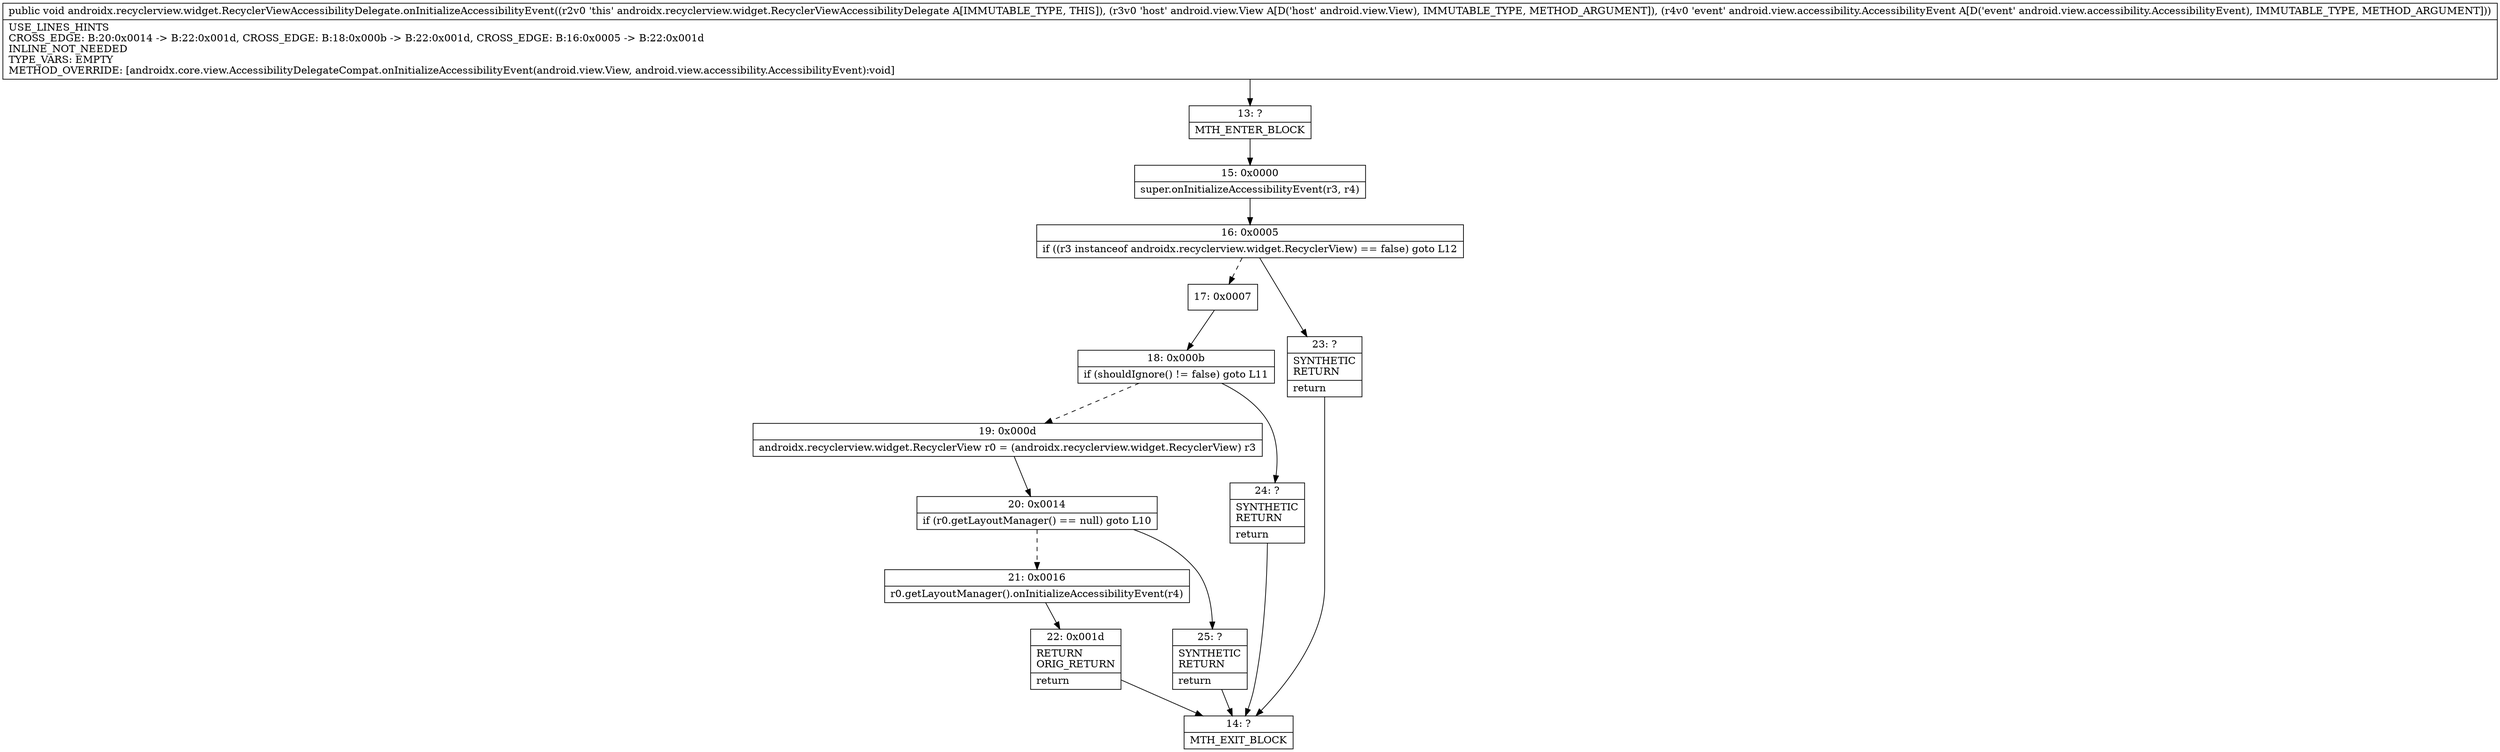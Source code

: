 digraph "CFG forandroidx.recyclerview.widget.RecyclerViewAccessibilityDelegate.onInitializeAccessibilityEvent(Landroid\/view\/View;Landroid\/view\/accessibility\/AccessibilityEvent;)V" {
Node_13 [shape=record,label="{13\:\ ?|MTH_ENTER_BLOCK\l}"];
Node_15 [shape=record,label="{15\:\ 0x0000|super.onInitializeAccessibilityEvent(r3, r4)\l}"];
Node_16 [shape=record,label="{16\:\ 0x0005|if ((r3 instanceof androidx.recyclerview.widget.RecyclerView) == false) goto L12\l}"];
Node_17 [shape=record,label="{17\:\ 0x0007}"];
Node_18 [shape=record,label="{18\:\ 0x000b|if (shouldIgnore() != false) goto L11\l}"];
Node_19 [shape=record,label="{19\:\ 0x000d|androidx.recyclerview.widget.RecyclerView r0 = (androidx.recyclerview.widget.RecyclerView) r3\l}"];
Node_20 [shape=record,label="{20\:\ 0x0014|if (r0.getLayoutManager() == null) goto L10\l}"];
Node_21 [shape=record,label="{21\:\ 0x0016|r0.getLayoutManager().onInitializeAccessibilityEvent(r4)\l}"];
Node_22 [shape=record,label="{22\:\ 0x001d|RETURN\lORIG_RETURN\l|return\l}"];
Node_14 [shape=record,label="{14\:\ ?|MTH_EXIT_BLOCK\l}"];
Node_25 [shape=record,label="{25\:\ ?|SYNTHETIC\lRETURN\l|return\l}"];
Node_24 [shape=record,label="{24\:\ ?|SYNTHETIC\lRETURN\l|return\l}"];
Node_23 [shape=record,label="{23\:\ ?|SYNTHETIC\lRETURN\l|return\l}"];
MethodNode[shape=record,label="{public void androidx.recyclerview.widget.RecyclerViewAccessibilityDelegate.onInitializeAccessibilityEvent((r2v0 'this' androidx.recyclerview.widget.RecyclerViewAccessibilityDelegate A[IMMUTABLE_TYPE, THIS]), (r3v0 'host' android.view.View A[D('host' android.view.View), IMMUTABLE_TYPE, METHOD_ARGUMENT]), (r4v0 'event' android.view.accessibility.AccessibilityEvent A[D('event' android.view.accessibility.AccessibilityEvent), IMMUTABLE_TYPE, METHOD_ARGUMENT]))  | USE_LINES_HINTS\lCROSS_EDGE: B:20:0x0014 \-\> B:22:0x001d, CROSS_EDGE: B:18:0x000b \-\> B:22:0x001d, CROSS_EDGE: B:16:0x0005 \-\> B:22:0x001d\lINLINE_NOT_NEEDED\lTYPE_VARS: EMPTY\lMETHOD_OVERRIDE: [androidx.core.view.AccessibilityDelegateCompat.onInitializeAccessibilityEvent(android.view.View, android.view.accessibility.AccessibilityEvent):void]\l}"];
MethodNode -> Node_13;Node_13 -> Node_15;
Node_15 -> Node_16;
Node_16 -> Node_17[style=dashed];
Node_16 -> Node_23;
Node_17 -> Node_18;
Node_18 -> Node_19[style=dashed];
Node_18 -> Node_24;
Node_19 -> Node_20;
Node_20 -> Node_21[style=dashed];
Node_20 -> Node_25;
Node_21 -> Node_22;
Node_22 -> Node_14;
Node_25 -> Node_14;
Node_24 -> Node_14;
Node_23 -> Node_14;
}


